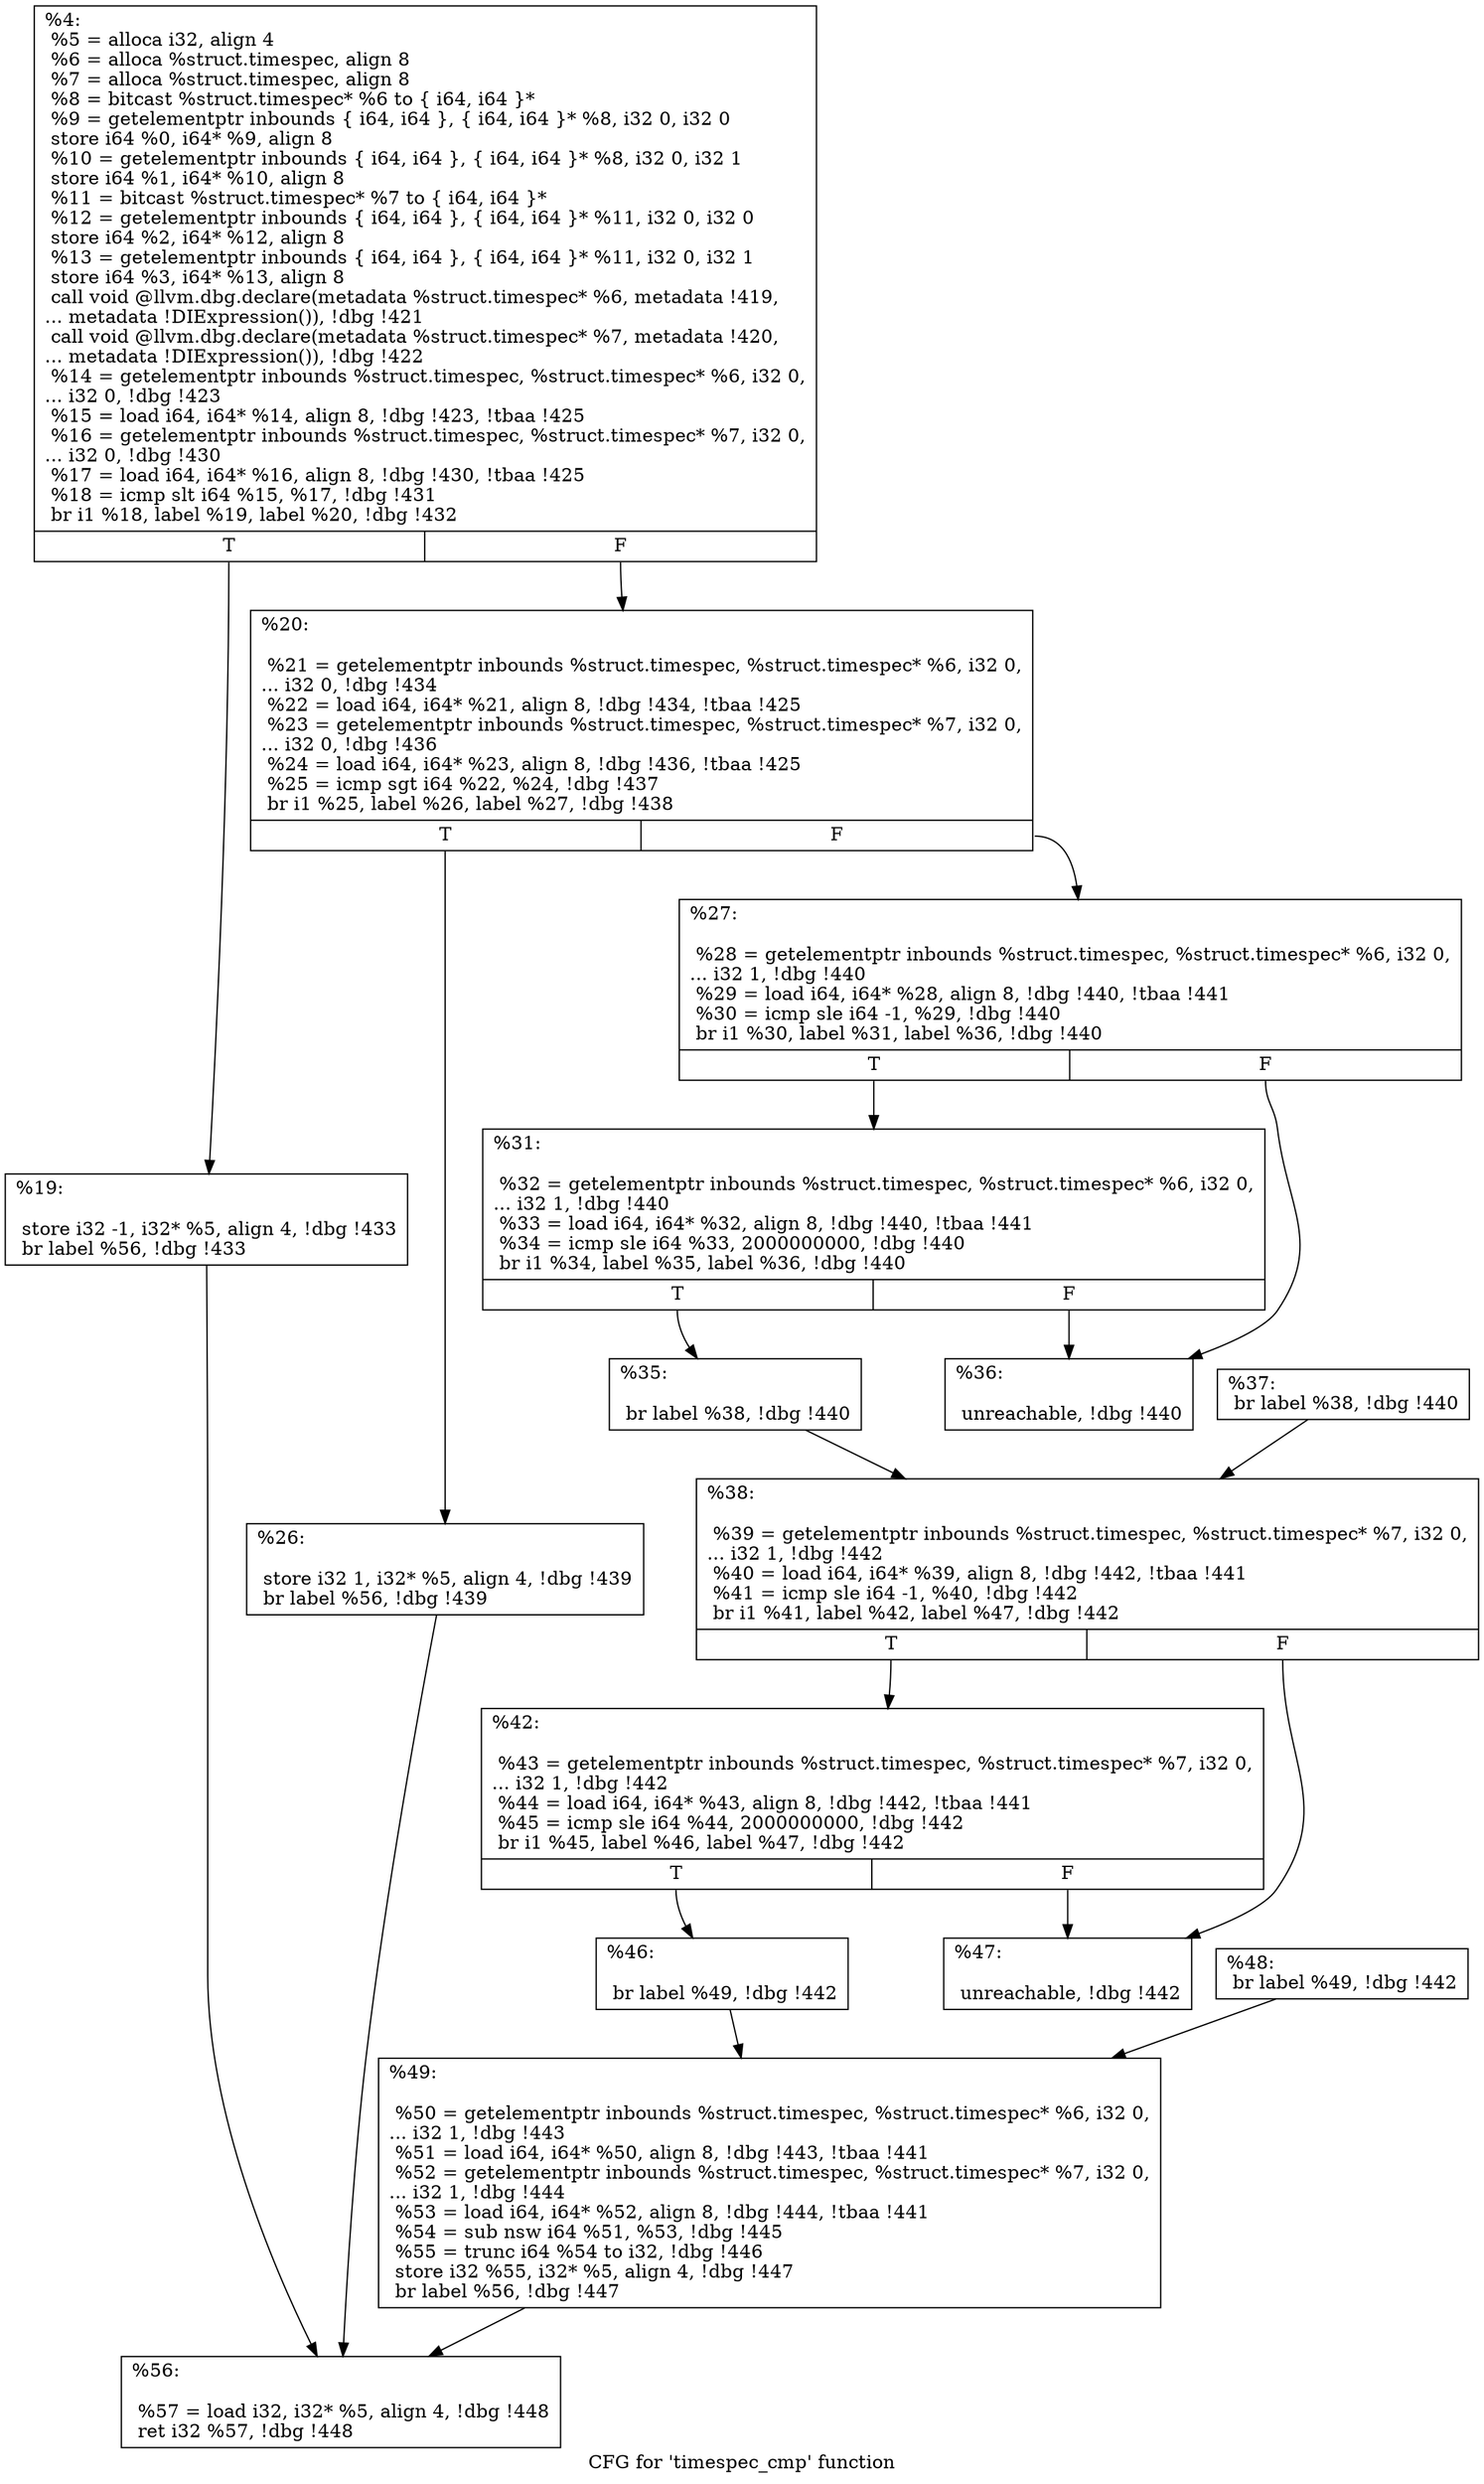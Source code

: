 digraph "CFG for 'timespec_cmp' function" {
	label="CFG for 'timespec_cmp' function";

	Node0x1e85560 [shape=record,label="{%4:\l  %5 = alloca i32, align 4\l  %6 = alloca %struct.timespec, align 8\l  %7 = alloca %struct.timespec, align 8\l  %8 = bitcast %struct.timespec* %6 to \{ i64, i64 \}*\l  %9 = getelementptr inbounds \{ i64, i64 \}, \{ i64, i64 \}* %8, i32 0, i32 0\l  store i64 %0, i64* %9, align 8\l  %10 = getelementptr inbounds \{ i64, i64 \}, \{ i64, i64 \}* %8, i32 0, i32 1\l  store i64 %1, i64* %10, align 8\l  %11 = bitcast %struct.timespec* %7 to \{ i64, i64 \}*\l  %12 = getelementptr inbounds \{ i64, i64 \}, \{ i64, i64 \}* %11, i32 0, i32 0\l  store i64 %2, i64* %12, align 8\l  %13 = getelementptr inbounds \{ i64, i64 \}, \{ i64, i64 \}* %11, i32 0, i32 1\l  store i64 %3, i64* %13, align 8\l  call void @llvm.dbg.declare(metadata %struct.timespec* %6, metadata !419,\l... metadata !DIExpression()), !dbg !421\l  call void @llvm.dbg.declare(metadata %struct.timespec* %7, metadata !420,\l... metadata !DIExpression()), !dbg !422\l  %14 = getelementptr inbounds %struct.timespec, %struct.timespec* %6, i32 0,\l... i32 0, !dbg !423\l  %15 = load i64, i64* %14, align 8, !dbg !423, !tbaa !425\l  %16 = getelementptr inbounds %struct.timespec, %struct.timespec* %7, i32 0,\l... i32 0, !dbg !430\l  %17 = load i64, i64* %16, align 8, !dbg !430, !tbaa !425\l  %18 = icmp slt i64 %15, %17, !dbg !431\l  br i1 %18, label %19, label %20, !dbg !432\l|{<s0>T|<s1>F}}"];
	Node0x1e85560:s0 -> Node0x1e88e20;
	Node0x1e85560:s1 -> Node0x1e88e70;
	Node0x1e88e20 [shape=record,label="{%19:\l\l  store i32 -1, i32* %5, align 4, !dbg !433\l  br label %56, !dbg !433\l}"];
	Node0x1e88e20 -> Node0x1e89280;
	Node0x1e88e70 [shape=record,label="{%20:\l\l  %21 = getelementptr inbounds %struct.timespec, %struct.timespec* %6, i32 0,\l... i32 0, !dbg !434\l  %22 = load i64, i64* %21, align 8, !dbg !434, !tbaa !425\l  %23 = getelementptr inbounds %struct.timespec, %struct.timespec* %7, i32 0,\l... i32 0, !dbg !436\l  %24 = load i64, i64* %23, align 8, !dbg !436, !tbaa !425\l  %25 = icmp sgt i64 %22, %24, !dbg !437\l  br i1 %25, label %26, label %27, !dbg !438\l|{<s0>T|<s1>F}}"];
	Node0x1e88e70:s0 -> Node0x1e88ec0;
	Node0x1e88e70:s1 -> Node0x1e88f10;
	Node0x1e88ec0 [shape=record,label="{%26:\l\l  store i32 1, i32* %5, align 4, !dbg !439\l  br label %56, !dbg !439\l}"];
	Node0x1e88ec0 -> Node0x1e89280;
	Node0x1e88f10 [shape=record,label="{%27:\l\l  %28 = getelementptr inbounds %struct.timespec, %struct.timespec* %6, i32 0,\l... i32 1, !dbg !440\l  %29 = load i64, i64* %28, align 8, !dbg !440, !tbaa !441\l  %30 = icmp sle i64 -1, %29, !dbg !440\l  br i1 %30, label %31, label %36, !dbg !440\l|{<s0>T|<s1>F}}"];
	Node0x1e88f10:s0 -> Node0x1e88f60;
	Node0x1e88f10:s1 -> Node0x1e89000;
	Node0x1e88f60 [shape=record,label="{%31:\l\l  %32 = getelementptr inbounds %struct.timespec, %struct.timespec* %6, i32 0,\l... i32 1, !dbg !440\l  %33 = load i64, i64* %32, align 8, !dbg !440, !tbaa !441\l  %34 = icmp sle i64 %33, 2000000000, !dbg !440\l  br i1 %34, label %35, label %36, !dbg !440\l|{<s0>T|<s1>F}}"];
	Node0x1e88f60:s0 -> Node0x1e88fb0;
	Node0x1e88f60:s1 -> Node0x1e89000;
	Node0x1e88fb0 [shape=record,label="{%35:\l\l  br label %38, !dbg !440\l}"];
	Node0x1e88fb0 -> Node0x1e890a0;
	Node0x1e89000 [shape=record,label="{%36:\l\l  unreachable, !dbg !440\l}"];
	Node0x1e89050 [shape=record,label="{%37:                                                  \l  br label %38, !dbg !440\l}"];
	Node0x1e89050 -> Node0x1e890a0;
	Node0x1e890a0 [shape=record,label="{%38:\l\l  %39 = getelementptr inbounds %struct.timespec, %struct.timespec* %7, i32 0,\l... i32 1, !dbg !442\l  %40 = load i64, i64* %39, align 8, !dbg !442, !tbaa !441\l  %41 = icmp sle i64 -1, %40, !dbg !442\l  br i1 %41, label %42, label %47, !dbg !442\l|{<s0>T|<s1>F}}"];
	Node0x1e890a0:s0 -> Node0x1e890f0;
	Node0x1e890a0:s1 -> Node0x1e89190;
	Node0x1e890f0 [shape=record,label="{%42:\l\l  %43 = getelementptr inbounds %struct.timespec, %struct.timespec* %7, i32 0,\l... i32 1, !dbg !442\l  %44 = load i64, i64* %43, align 8, !dbg !442, !tbaa !441\l  %45 = icmp sle i64 %44, 2000000000, !dbg !442\l  br i1 %45, label %46, label %47, !dbg !442\l|{<s0>T|<s1>F}}"];
	Node0x1e890f0:s0 -> Node0x1e89140;
	Node0x1e890f0:s1 -> Node0x1e89190;
	Node0x1e89140 [shape=record,label="{%46:\l\l  br label %49, !dbg !442\l}"];
	Node0x1e89140 -> Node0x1e89230;
	Node0x1e89190 [shape=record,label="{%47:\l\l  unreachable, !dbg !442\l}"];
	Node0x1e891e0 [shape=record,label="{%48:                                                  \l  br label %49, !dbg !442\l}"];
	Node0x1e891e0 -> Node0x1e89230;
	Node0x1e89230 [shape=record,label="{%49:\l\l  %50 = getelementptr inbounds %struct.timespec, %struct.timespec* %6, i32 0,\l... i32 1, !dbg !443\l  %51 = load i64, i64* %50, align 8, !dbg !443, !tbaa !441\l  %52 = getelementptr inbounds %struct.timespec, %struct.timespec* %7, i32 0,\l... i32 1, !dbg !444\l  %53 = load i64, i64* %52, align 8, !dbg !444, !tbaa !441\l  %54 = sub nsw i64 %51, %53, !dbg !445\l  %55 = trunc i64 %54 to i32, !dbg !446\l  store i32 %55, i32* %5, align 4, !dbg !447\l  br label %56, !dbg !447\l}"];
	Node0x1e89230 -> Node0x1e89280;
	Node0x1e89280 [shape=record,label="{%56:\l\l  %57 = load i32, i32* %5, align 4, !dbg !448\l  ret i32 %57, !dbg !448\l}"];
}
